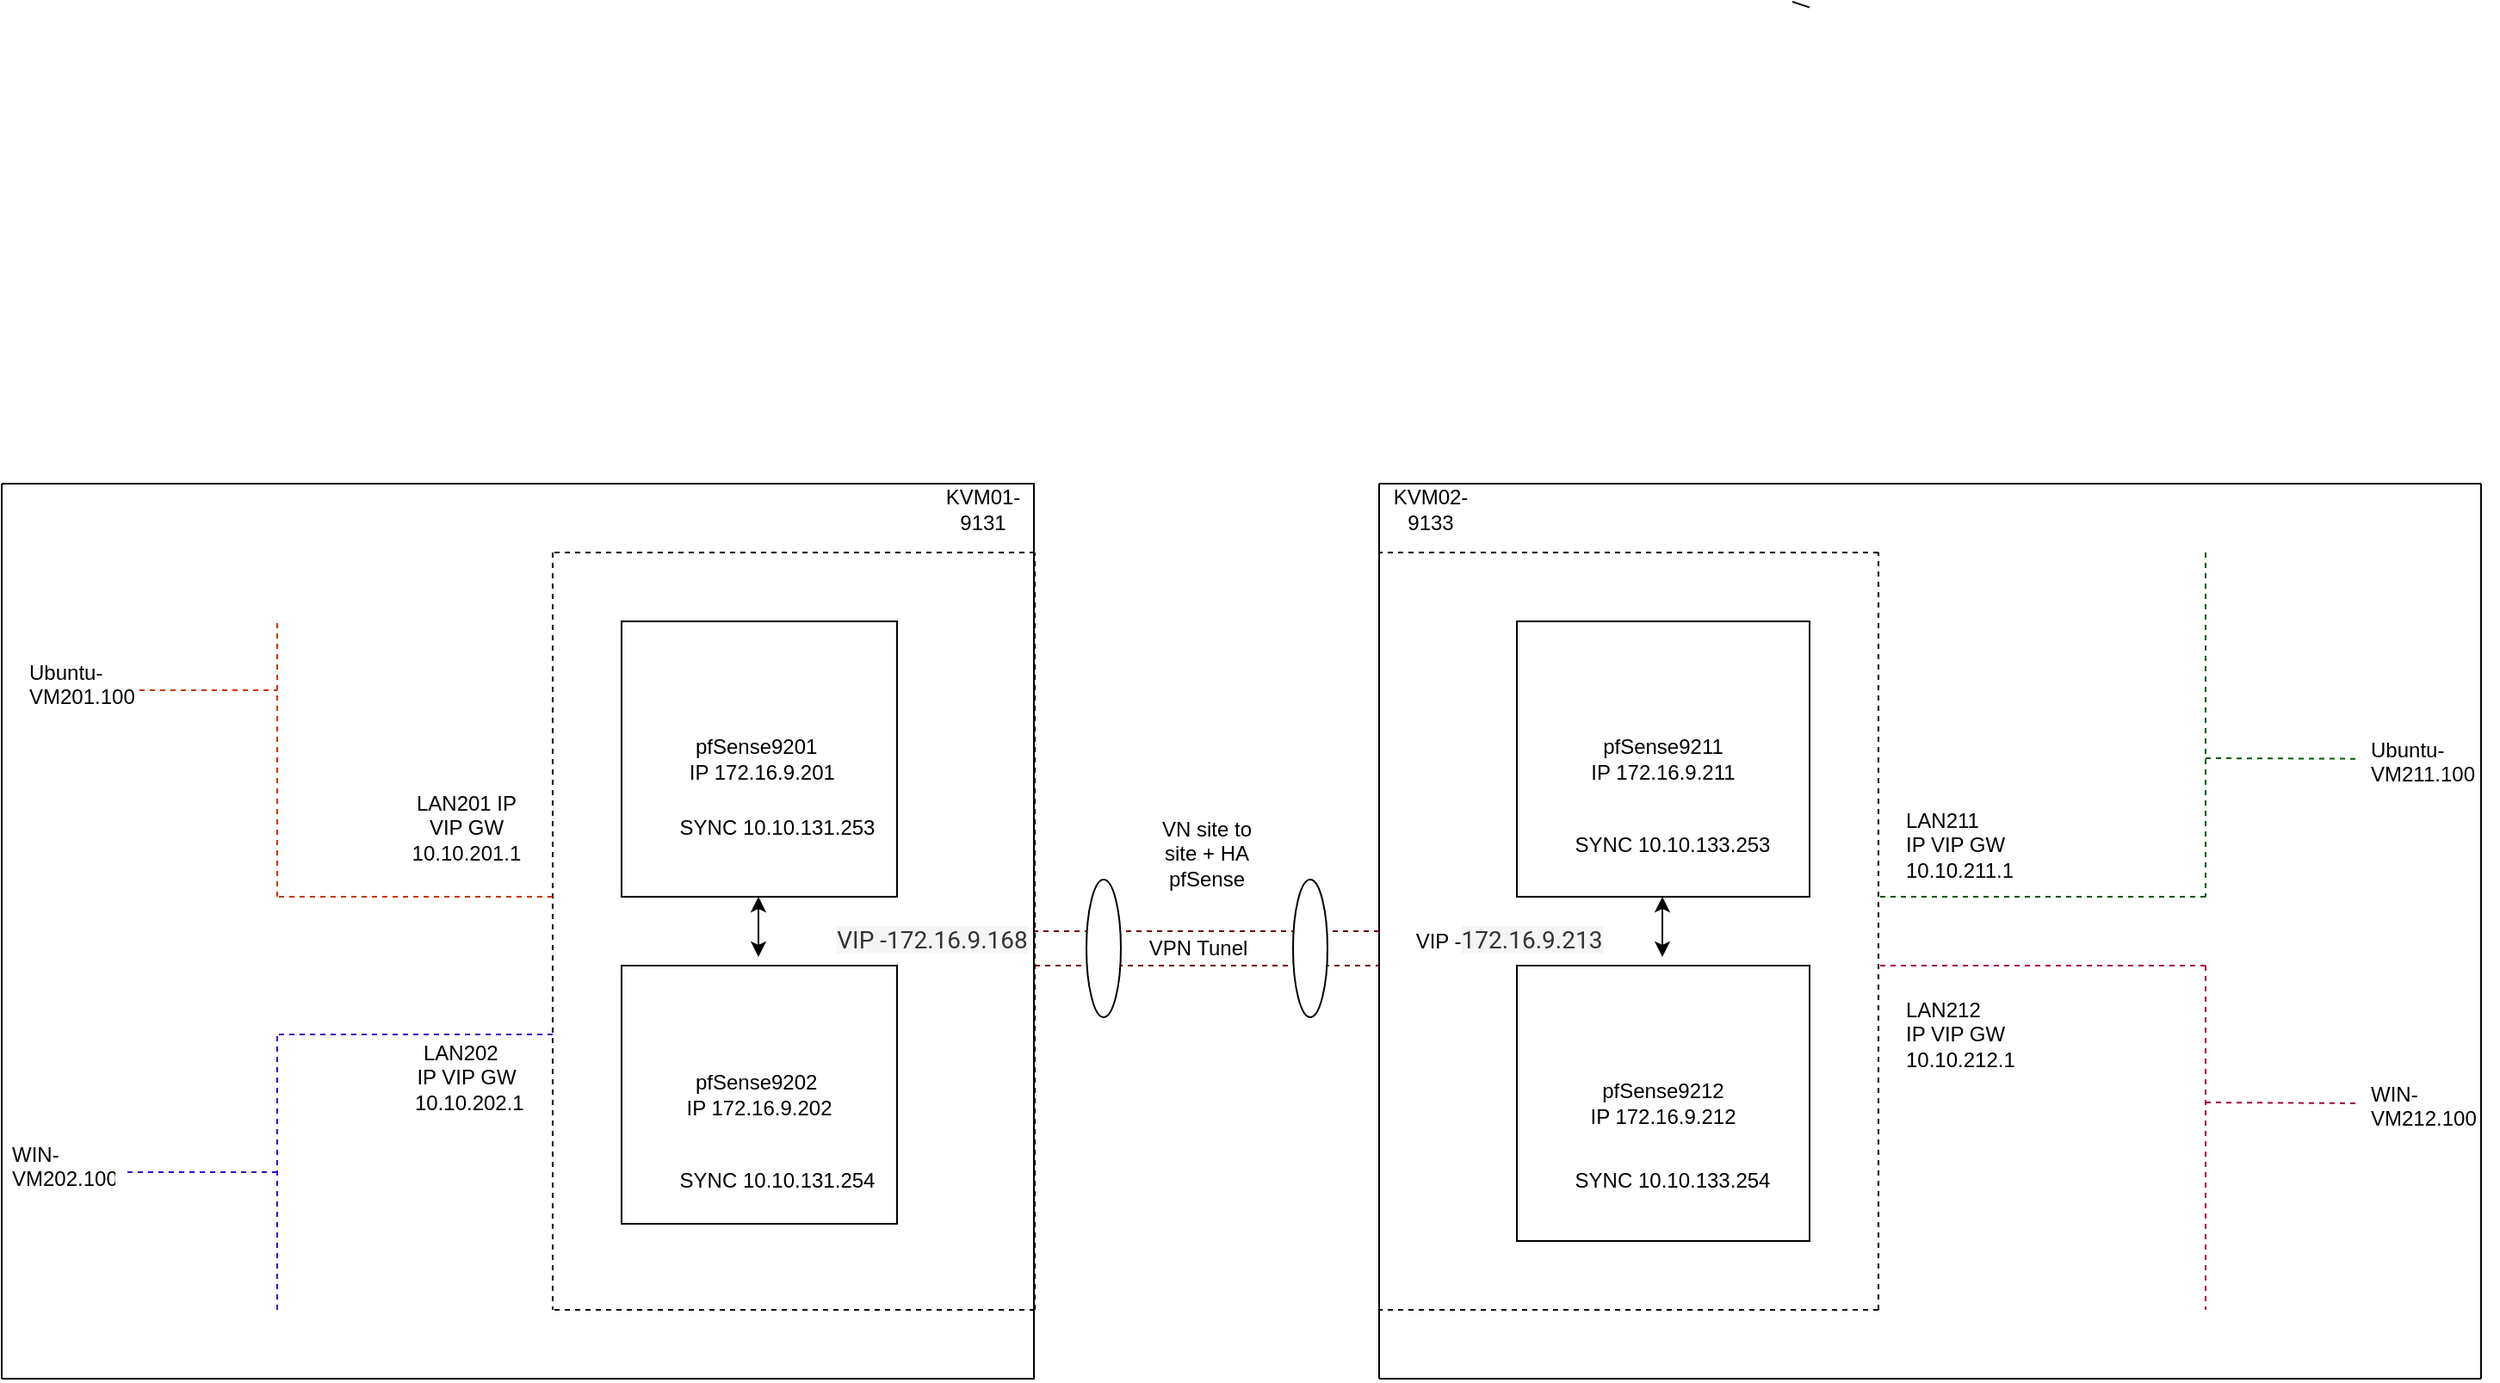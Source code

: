 <mxfile version="27.0.6">
  <diagram id="oaSn5VMbO52xbcTTIm35" name="Page-1">
    <mxGraphModel dx="2276" dy="751" grid="1" gridSize="10" guides="1" tooltips="1" connect="1" arrows="1" fold="1" page="1" pageScale="1" pageWidth="850" pageHeight="1100" math="0" shadow="0">
      <root>
        <mxCell id="0" />
        <mxCell id="1" parent="0" />
        <mxCell id="85PScNSMnp1XMpTgIIud-17" value="" style="endArrow=none;html=1;rounded=0;" parent="1" edge="1">
          <mxGeometry width="50" height="50" relative="1" as="geometry">
            <mxPoint x="810" y="323.333" as="sourcePoint" />
            <mxPoint x="800" y="320" as="targetPoint" />
          </mxGeometry>
        </mxCell>
        <mxCell id="Du2p9vESQaeFkAfOwfHu-1" value="pfSense9201&amp;nbsp;&lt;div&gt;&amp;nbsp;IP 172.16.9.201&lt;/div&gt;" style="rounded=0;whiteSpace=wrap;html=1;" parent="1" vertex="1">
          <mxGeometry x="120" y="680" width="160" height="160" as="geometry" />
        </mxCell>
        <mxCell id="Du2p9vESQaeFkAfOwfHu-2" value="pfSense9202&amp;nbsp;&lt;div&gt;IP 172.16.9.202&lt;/div&gt;" style="rounded=0;whiteSpace=wrap;html=1;" parent="1" vertex="1">
          <mxGeometry x="120" y="880" width="160" height="150" as="geometry" />
        </mxCell>
        <mxCell id="Du2p9vESQaeFkAfOwfHu-3" value="pfSense9211&lt;div&gt;IP 172.16.9.211&lt;/div&gt;" style="rounded=0;whiteSpace=wrap;html=1;" parent="1" vertex="1">
          <mxGeometry x="640" y="680" width="170" height="160" as="geometry" />
        </mxCell>
        <mxCell id="Du2p9vESQaeFkAfOwfHu-4" value="pfSense9212&lt;div&gt;IP 172.16.9.212&lt;/div&gt;" style="rounded=0;whiteSpace=wrap;html=1;" parent="1" vertex="1">
          <mxGeometry x="640" y="880" width="170" height="160" as="geometry" />
        </mxCell>
        <mxCell id="Du2p9vESQaeFkAfOwfHu-5" value="" style="endArrow=none;dashed=1;html=1;rounded=0;" parent="1" edge="1">
          <mxGeometry width="50" height="50" relative="1" as="geometry">
            <mxPoint x="360" y="640" as="sourcePoint" />
            <mxPoint x="80" y="640" as="targetPoint" />
          </mxGeometry>
        </mxCell>
        <mxCell id="Du2p9vESQaeFkAfOwfHu-6" value="" style="endArrow=none;dashed=1;html=1;rounded=0;" parent="1" edge="1">
          <mxGeometry width="50" height="50" relative="1" as="geometry">
            <mxPoint x="360" y="1080" as="sourcePoint" />
            <mxPoint x="80" y="1080" as="targetPoint" />
          </mxGeometry>
        </mxCell>
        <mxCell id="Du2p9vESQaeFkAfOwfHu-7" value="" style="endArrow=none;dashed=1;html=1;rounded=0;" parent="1" edge="1">
          <mxGeometry width="50" height="50" relative="1" as="geometry">
            <mxPoint x="360" y="1080" as="sourcePoint" />
            <mxPoint x="360" y="640" as="targetPoint" />
          </mxGeometry>
        </mxCell>
        <mxCell id="Du2p9vESQaeFkAfOwfHu-8" value="" style="endArrow=none;dashed=1;html=1;rounded=0;" parent="1" edge="1">
          <mxGeometry width="50" height="50" relative="1" as="geometry">
            <mxPoint x="80" y="640" as="sourcePoint" />
            <mxPoint x="80" y="1080" as="targetPoint" />
          </mxGeometry>
        </mxCell>
        <mxCell id="Du2p9vESQaeFkAfOwfHu-10" value="" style="endArrow=none;dashed=1;html=1;rounded=0;fillColor=#fa6800;strokeColor=#C73500;" parent="1" edge="1">
          <mxGeometry width="50" height="50" relative="1" as="geometry">
            <mxPoint x="80" y="840" as="sourcePoint" />
            <mxPoint x="-80" y="840" as="targetPoint" />
          </mxGeometry>
        </mxCell>
        <mxCell id="Du2p9vESQaeFkAfOwfHu-11" value="" style="endArrow=none;dashed=1;html=1;rounded=0;fillColor=#6a00ff;strokeColor=#3700CC;" parent="1" edge="1">
          <mxGeometry width="50" height="50" relative="1" as="geometry">
            <mxPoint x="80" y="920" as="sourcePoint" />
            <mxPoint x="-80" y="920" as="targetPoint" />
          </mxGeometry>
        </mxCell>
        <mxCell id="Du2p9vESQaeFkAfOwfHu-13" value="LAN201 IP VIP GW 10.10.201.1" style="text;html=1;align=center;verticalAlign=middle;whiteSpace=wrap;rounded=0;" parent="1" vertex="1">
          <mxGeometry y="780" width="60" height="40" as="geometry" />
        </mxCell>
        <mxCell id="Du2p9vESQaeFkAfOwfHu-14" value="LAN202&amp;nbsp;&amp;nbsp;&lt;div&gt;IP VIP GW&lt;div&gt;&amp;nbsp;10.10.202.1&lt;/div&gt;&lt;/div&gt;" style="text;html=1;align=center;verticalAlign=middle;whiteSpace=wrap;rounded=0;" parent="1" vertex="1">
          <mxGeometry x="-10" y="930" width="80" height="30" as="geometry" />
        </mxCell>
        <mxCell id="Du2p9vESQaeFkAfOwfHu-15" value="" style="endArrow=none;dashed=1;html=1;rounded=0;" parent="1" edge="1">
          <mxGeometry width="50" height="50" relative="1" as="geometry">
            <mxPoint x="560" y="1080" as="sourcePoint" />
            <mxPoint x="560" y="640" as="targetPoint" />
          </mxGeometry>
        </mxCell>
        <mxCell id="Du2p9vESQaeFkAfOwfHu-16" value="" style="endArrow=none;dashed=1;html=1;rounded=0;" parent="1" edge="1">
          <mxGeometry width="50" height="50" relative="1" as="geometry">
            <mxPoint x="850" y="1080" as="sourcePoint" />
            <mxPoint x="560" y="1080" as="targetPoint" />
          </mxGeometry>
        </mxCell>
        <mxCell id="Du2p9vESQaeFkAfOwfHu-17" value="" style="endArrow=none;dashed=1;html=1;rounded=0;" parent="1" edge="1">
          <mxGeometry width="50" height="50" relative="1" as="geometry">
            <mxPoint x="850" y="640" as="sourcePoint" />
            <mxPoint x="560" y="640" as="targetPoint" />
          </mxGeometry>
        </mxCell>
        <mxCell id="Du2p9vESQaeFkAfOwfHu-18" value="" style="endArrow=none;dashed=1;html=1;rounded=0;" parent="1" edge="1">
          <mxGeometry width="50" height="50" relative="1" as="geometry">
            <mxPoint x="850" y="1080" as="sourcePoint" />
            <mxPoint x="850" y="640" as="targetPoint" />
          </mxGeometry>
        </mxCell>
        <mxCell id="Du2p9vESQaeFkAfOwfHu-19" value="" style="endArrow=none;dashed=1;html=1;rounded=0;fillColor=#008a00;strokeColor=#005700;" parent="1" edge="1">
          <mxGeometry width="50" height="50" relative="1" as="geometry">
            <mxPoint x="1040" y="840" as="sourcePoint" />
            <mxPoint x="850" y="840" as="targetPoint" />
          </mxGeometry>
        </mxCell>
        <mxCell id="Du2p9vESQaeFkAfOwfHu-20" value="" style="endArrow=none;dashed=1;html=1;rounded=0;fillColor=#d80073;strokeColor=#A50040;" parent="1" edge="1">
          <mxGeometry width="50" height="50" relative="1" as="geometry">
            <mxPoint x="1040" y="880" as="sourcePoint" />
            <mxPoint x="850" y="880" as="targetPoint" />
          </mxGeometry>
        </mxCell>
        <mxCell id="Du2p9vESQaeFkAfOwfHu-23" value="" style="endArrow=none;html=1;rounded=0;" parent="1" edge="1">
          <mxGeometry width="50" height="50" relative="1" as="geometry">
            <mxPoint x="-240" y="600" as="sourcePoint" />
            <mxPoint x="360" y="600" as="targetPoint" />
          </mxGeometry>
        </mxCell>
        <mxCell id="Du2p9vESQaeFkAfOwfHu-24" value="" style="endArrow=none;html=1;rounded=0;" parent="1" edge="1">
          <mxGeometry width="50" height="50" relative="1" as="geometry">
            <mxPoint x="-240" y="1120" as="sourcePoint" />
            <mxPoint x="360" y="1120" as="targetPoint" />
          </mxGeometry>
        </mxCell>
        <mxCell id="Du2p9vESQaeFkAfOwfHu-25" value="" style="endArrow=none;dashed=1;html=1;rounded=0;fillColor=#fa6800;strokeColor=#C73500;" parent="1" edge="1">
          <mxGeometry width="50" height="50" relative="1" as="geometry">
            <mxPoint x="-80" y="840" as="sourcePoint" />
            <mxPoint x="-80" y="680" as="targetPoint" />
          </mxGeometry>
        </mxCell>
        <mxCell id="Du2p9vESQaeFkAfOwfHu-26" value="" style="endArrow=none;dashed=1;html=1;rounded=0;fillColor=#6a00ff;strokeColor=#3700CC;" parent="1" edge="1">
          <mxGeometry width="50" height="50" relative="1" as="geometry">
            <mxPoint x="-80" y="1080" as="sourcePoint" />
            <mxPoint x="-80" y="920" as="targetPoint" />
          </mxGeometry>
        </mxCell>
        <mxCell id="Du2p9vESQaeFkAfOwfHu-29" value="" style="endArrow=none;dashed=1;html=1;rounded=0;fillColor=#fa6800;strokeColor=#C73500;" parent="1" edge="1">
          <mxGeometry width="50" height="50" relative="1" as="geometry">
            <mxPoint x="-160" y="720" as="sourcePoint" />
            <mxPoint x="-80" y="720" as="targetPoint" />
          </mxGeometry>
        </mxCell>
        <mxCell id="Du2p9vESQaeFkAfOwfHu-31" value="Ubuntu-VM201.100" style="text;strokeColor=none;fillColor=none;align=left;verticalAlign=middle;spacingLeft=4;spacingRight=4;overflow=hidden;points=[[0,0.5],[1,0.5]];portConstraint=eastwest;rotatable=0;whiteSpace=wrap;html=1;" parent="1" vertex="1">
          <mxGeometry x="-230" y="700" width="80" height="30" as="geometry" />
        </mxCell>
        <mxCell id="Du2p9vESQaeFkAfOwfHu-32" value="WIN-VM202.100" style="text;strokeColor=none;fillColor=none;align=left;verticalAlign=middle;spacingLeft=4;spacingRight=4;overflow=hidden;points=[[0,0.5],[1,0.5]];portConstraint=eastwest;rotatable=0;whiteSpace=wrap;html=1;" parent="1" vertex="1">
          <mxGeometry x="-240" y="980" width="70" height="30" as="geometry" />
        </mxCell>
        <mxCell id="Du2p9vESQaeFkAfOwfHu-33" value="" style="endArrow=none;dashed=1;html=1;rounded=0;entryX=1;entryY=0.5;entryDx=0;entryDy=0;fillColor=#6a00ff;strokeColor=#3700CC;" parent="1" edge="1">
          <mxGeometry width="50" height="50" relative="1" as="geometry">
            <mxPoint x="-80" y="1000" as="sourcePoint" />
            <mxPoint x="-170" y="1000" as="targetPoint" />
          </mxGeometry>
        </mxCell>
        <mxCell id="Du2p9vESQaeFkAfOwfHu-34" value="" style="endArrow=none;html=1;rounded=0;" parent="1" edge="1">
          <mxGeometry width="50" height="50" relative="1" as="geometry">
            <mxPoint x="-240" y="1120" as="sourcePoint" />
            <mxPoint x="-240" y="600" as="targetPoint" />
          </mxGeometry>
        </mxCell>
        <mxCell id="Du2p9vESQaeFkAfOwfHu-35" value="KVM01-9131" style="text;html=1;align=center;verticalAlign=middle;whiteSpace=wrap;rounded=0;" parent="1" vertex="1">
          <mxGeometry x="300" y="600" width="60" height="30" as="geometry" />
        </mxCell>
        <mxCell id="Du2p9vESQaeFkAfOwfHu-36" value="" style="endArrow=none;html=1;rounded=0;" parent="1" edge="1">
          <mxGeometry width="50" height="50" relative="1" as="geometry">
            <mxPoint x="359.5" y="1120" as="sourcePoint" />
            <mxPoint x="359.5" y="600" as="targetPoint" />
          </mxGeometry>
        </mxCell>
        <mxCell id="Du2p9vESQaeFkAfOwfHu-37" value="" style="endArrow=none;html=1;rounded=0;" parent="1" edge="1">
          <mxGeometry width="50" height="50" relative="1" as="geometry">
            <mxPoint x="560" y="600" as="sourcePoint" />
            <mxPoint x="1200" y="600" as="targetPoint" />
          </mxGeometry>
        </mxCell>
        <mxCell id="Du2p9vESQaeFkAfOwfHu-38" value="" style="endArrow=none;html=1;rounded=0;" parent="1" edge="1">
          <mxGeometry width="50" height="50" relative="1" as="geometry">
            <mxPoint x="560" y="1120" as="sourcePoint" />
            <mxPoint x="560" y="600" as="targetPoint" />
          </mxGeometry>
        </mxCell>
        <mxCell id="Du2p9vESQaeFkAfOwfHu-39" value="LAN211&lt;div&gt;IP VIP GW&lt;/div&gt;&lt;div&gt;10.10.211.1&lt;/div&gt;" style="text;strokeColor=none;fillColor=none;align=left;verticalAlign=middle;spacingLeft=4;spacingRight=4;overflow=hidden;points=[[0,0.5],[1,0.5]];portConstraint=eastwest;rotatable=0;whiteSpace=wrap;html=1;" parent="1" vertex="1">
          <mxGeometry x="860" y="780" width="80" height="60" as="geometry" />
        </mxCell>
        <mxCell id="Du2p9vESQaeFkAfOwfHu-42" value="" style="endArrow=none;dashed=1;html=1;rounded=0;fillColor=#008a00;strokeColor=#005700;" parent="1" edge="1">
          <mxGeometry width="50" height="50" relative="1" as="geometry">
            <mxPoint x="1040" y="640" as="sourcePoint" />
            <mxPoint x="1040" y="840" as="targetPoint" />
          </mxGeometry>
        </mxCell>
        <mxCell id="Du2p9vESQaeFkAfOwfHu-43" value="" style="endArrow=none;dashed=1;html=1;rounded=0;fillColor=#d80073;strokeColor=#A50040;" parent="1" edge="1">
          <mxGeometry width="50" height="50" relative="1" as="geometry">
            <mxPoint x="1040" y="880" as="sourcePoint" />
            <mxPoint x="1040" y="1080" as="targetPoint" />
          </mxGeometry>
        </mxCell>
        <mxCell id="Du2p9vESQaeFkAfOwfHu-44" value="" style="endArrow=none;dashed=1;html=1;rounded=0;fillColor=#008a00;strokeColor=#005700;" parent="1" target="Du2p9vESQaeFkAfOwfHu-45" edge="1">
          <mxGeometry width="50" height="50" relative="1" as="geometry">
            <mxPoint x="1040" y="759.5" as="sourcePoint" />
            <mxPoint x="1120" y="759.5" as="targetPoint" />
          </mxGeometry>
        </mxCell>
        <mxCell id="Du2p9vESQaeFkAfOwfHu-45" value="Ubuntu-VM211.100" style="text;strokeColor=none;fillColor=none;align=left;verticalAlign=middle;spacingLeft=4;spacingRight=4;overflow=hidden;points=[[0,0.5],[1,0.5]];portConstraint=eastwest;rotatable=0;whiteSpace=wrap;html=1;" parent="1" vertex="1">
          <mxGeometry x="1130" y="745" width="80" height="30" as="geometry" />
        </mxCell>
        <mxCell id="Du2p9vESQaeFkAfOwfHu-46" value="" style="endArrow=none;dashed=1;html=1;rounded=0;fillColor=#d80073;strokeColor=#A50040;" parent="1" edge="1">
          <mxGeometry width="50" height="50" relative="1" as="geometry">
            <mxPoint x="1040" y="959.5" as="sourcePoint" />
            <mxPoint x="1130" y="960" as="targetPoint" />
          </mxGeometry>
        </mxCell>
        <mxCell id="Du2p9vESQaeFkAfOwfHu-47" value="WIN-VM212.100" style="text;strokeColor=none;fillColor=none;align=left;verticalAlign=middle;spacingLeft=4;spacingRight=4;overflow=hidden;points=[[0,0.5],[1,0.5]];portConstraint=eastwest;rotatable=0;whiteSpace=wrap;html=1;" parent="1" vertex="1">
          <mxGeometry x="1130" y="945" width="80" height="30" as="geometry" />
        </mxCell>
        <mxCell id="Du2p9vESQaeFkAfOwfHu-48" value="KVM02-9133" style="text;html=1;align=center;verticalAlign=middle;whiteSpace=wrap;rounded=0;" parent="1" vertex="1">
          <mxGeometry x="560" y="600" width="60" height="30" as="geometry" />
        </mxCell>
        <mxCell id="Du2p9vESQaeFkAfOwfHu-50" value="" style="endArrow=none;html=1;rounded=0;" parent="1" edge="1">
          <mxGeometry width="50" height="50" relative="1" as="geometry">
            <mxPoint x="560" y="1120" as="sourcePoint" />
            <mxPoint x="1200" y="1120" as="targetPoint" />
          </mxGeometry>
        </mxCell>
        <mxCell id="Du2p9vESQaeFkAfOwfHu-52" value="" style="endArrow=none;html=1;rounded=0;" parent="1" edge="1">
          <mxGeometry width="50" height="50" relative="1" as="geometry">
            <mxPoint x="1200" y="1120" as="sourcePoint" />
            <mxPoint x="1200" y="600" as="targetPoint" />
          </mxGeometry>
        </mxCell>
        <mxCell id="Du2p9vESQaeFkAfOwfHu-56" value="VN site to site + HA pfSense" style="text;html=1;align=center;verticalAlign=middle;whiteSpace=wrap;rounded=0;" parent="1" vertex="1">
          <mxGeometry x="430" y="800" width="60" height="30" as="geometry" />
        </mxCell>
        <mxCell id="Du2p9vESQaeFkAfOwfHu-57" value="" style="endArrow=none;dashed=1;html=1;rounded=0;fillColor=#a20025;strokeColor=#6F0000;" parent="1" edge="1">
          <mxGeometry width="50" height="50" relative="1" as="geometry">
            <mxPoint x="560" y="860" as="sourcePoint" />
            <mxPoint x="360" y="860" as="targetPoint" />
          </mxGeometry>
        </mxCell>
        <mxCell id="Du2p9vESQaeFkAfOwfHu-61" value="" style="endArrow=none;dashed=1;html=1;rounded=0;fillColor=#a20025;strokeColor=#6F0000;" parent="1" edge="1">
          <mxGeometry width="50" height="50" relative="1" as="geometry">
            <mxPoint x="360" y="880" as="sourcePoint" />
            <mxPoint x="560" y="880" as="targetPoint" />
          </mxGeometry>
        </mxCell>
        <mxCell id="Du2p9vESQaeFkAfOwfHu-62" value="" style="ellipse;whiteSpace=wrap;html=1;" parent="1" vertex="1">
          <mxGeometry x="390" y="830" width="20" height="80" as="geometry" />
        </mxCell>
        <mxCell id="Du2p9vESQaeFkAfOwfHu-63" value="" style="ellipse;whiteSpace=wrap;html=1;" parent="1" vertex="1">
          <mxGeometry x="510" y="830" width="20" height="80" as="geometry" />
        </mxCell>
        <mxCell id="Du2p9vESQaeFkAfOwfHu-65" value="VPN Tunel" style="text;html=1;align=center;verticalAlign=middle;whiteSpace=wrap;rounded=0;" parent="1" vertex="1">
          <mxGeometry x="425" y="855" width="60" height="30" as="geometry" />
        </mxCell>
        <mxCell id="Du2p9vESQaeFkAfOwfHu-66" value="LAN212&amp;nbsp;&lt;div&gt;IP VIP GW&lt;/div&gt;&lt;div&gt;10.10.212.1&lt;/div&gt;" style="text;strokeColor=none;fillColor=none;align=left;verticalAlign=middle;spacingLeft=4;spacingRight=4;overflow=hidden;points=[[0,0.5],[1,0.5]];portConstraint=eastwest;rotatable=0;whiteSpace=wrap;html=1;" parent="1" vertex="1">
          <mxGeometry x="860" y="890" width="80" height="60" as="geometry" />
        </mxCell>
        <mxCell id="Du2p9vESQaeFkAfOwfHu-67" value="" style="endArrow=classic;startArrow=classic;html=1;rounded=0;" parent="1" edge="1">
          <mxGeometry width="50" height="50" relative="1" as="geometry">
            <mxPoint x="199.5" y="875" as="sourcePoint" />
            <mxPoint x="199.5" y="840" as="targetPoint" />
          </mxGeometry>
        </mxCell>
        <mxCell id="Du2p9vESQaeFkAfOwfHu-68" value="" style="endArrow=classic;startArrow=classic;html=1;rounded=0;" parent="1" edge="1">
          <mxGeometry width="50" height="50" relative="1" as="geometry">
            <mxPoint x="724.5" y="875" as="sourcePoint" />
            <mxPoint x="724.5" y="840" as="targetPoint" />
          </mxGeometry>
        </mxCell>
        <mxCell id="aF18rhpXPW_L0XWFLUft-1" value="VIP -&lt;span style=&quot;color: rgb(51, 51, 51); font-family: Roboto, sans-serif; font-size: 14px; text-align: left; text-wrap-mode: wrap; background-color: rgb(245, 245, 245);&quot;&gt;172.16.9.213&lt;/span&gt;" style="text;html=1;align=center;verticalAlign=middle;resizable=0;points=[];autosize=1;strokeColor=none;fillColor=none;" vertex="1" parent="1">
          <mxGeometry x="570" y="850" width="130" height="30" as="geometry" />
        </mxCell>
        <mxCell id="aF18rhpXPW_L0XWFLUft-2" value="&lt;span style=&quot;color: rgb(51, 51, 51); font-family: Roboto, sans-serif; font-size: 14px; text-align: left; text-wrap-mode: wrap; background-color: rgb(245, 245, 245);&quot;&gt;VIP -172.16.9.168&lt;/span&gt;" style="text;html=1;align=center;verticalAlign=middle;resizable=0;points=[];autosize=1;strokeColor=none;fillColor=none;" vertex="1" parent="1">
          <mxGeometry x="230" y="850" width="140" height="30" as="geometry" />
        </mxCell>
        <mxCell id="aF18rhpXPW_L0XWFLUft-3" value="SYNC 10.10.131.253" style="text;html=1;align=center;verticalAlign=middle;resizable=0;points=[];autosize=1;strokeColor=none;fillColor=none;" vertex="1" parent="1">
          <mxGeometry x="140" y="785" width="140" height="30" as="geometry" />
        </mxCell>
        <mxCell id="aF18rhpXPW_L0XWFLUft-4" value="SYNC 10.10.131.254" style="text;html=1;align=center;verticalAlign=middle;resizable=0;points=[];autosize=1;strokeColor=none;fillColor=none;" vertex="1" parent="1">
          <mxGeometry x="140" y="990" width="140" height="30" as="geometry" />
        </mxCell>
        <mxCell id="aF18rhpXPW_L0XWFLUft-5" value="SYNC 10.10.133.253" style="text;html=1;align=center;verticalAlign=middle;resizable=0;points=[];autosize=1;strokeColor=none;fillColor=none;" vertex="1" parent="1">
          <mxGeometry x="660" y="795" width="140" height="30" as="geometry" />
        </mxCell>
        <mxCell id="aF18rhpXPW_L0XWFLUft-6" value="SYNC 10.10.133.254" style="text;html=1;align=center;verticalAlign=middle;resizable=0;points=[];autosize=1;strokeColor=none;fillColor=none;" vertex="1" parent="1">
          <mxGeometry x="660" y="990" width="140" height="30" as="geometry" />
        </mxCell>
      </root>
    </mxGraphModel>
  </diagram>
</mxfile>
